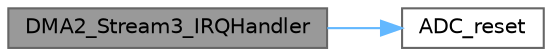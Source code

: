digraph "DMA2_Stream3_IRQHandler"
{
 // LATEX_PDF_SIZE
  bgcolor="transparent";
  edge [fontname=Helvetica,fontsize=10,labelfontname=Helvetica,labelfontsize=10];
  node [fontname=Helvetica,fontsize=10,shape=box,height=0.2,width=0.4];
  rankdir="LR";
  Node1 [id="Node000001",label="DMA2_Stream3_IRQHandler",height=0.2,width=0.4,color="gray40", fillcolor="grey60", style="filled", fontcolor="black",tooltip="Interrupt handler for DMA2 Stream3."];
  Node1 -> Node2 [id="edge1_Node000001_Node000002",color="steelblue1",style="solid",tooltip=" "];
  Node2 [id="Node000002",label="ADC_reset",height=0.2,width=0.4,color="grey40", fillcolor="white", style="filled",URL="$measuring_8c.html#ad33d4cf42023ab7762e61cddb0d4113a",tooltip="Resets the ADCs and the timer."];
}
